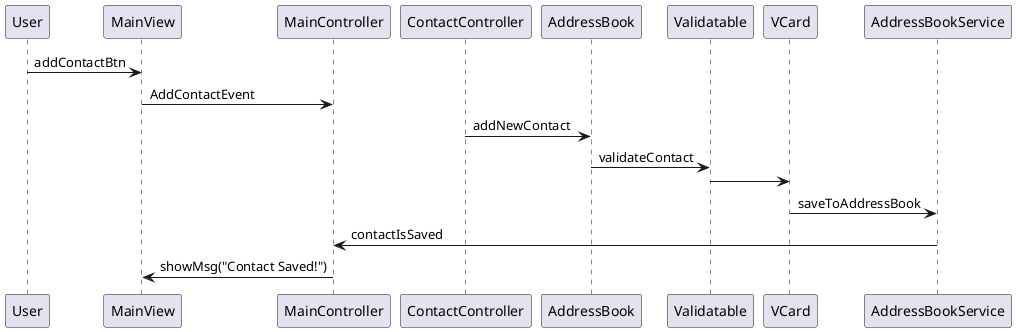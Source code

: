@startuml

User  -> MainView: addContactBtn
MainView  -> MainController: AddContactEvent
ContactController-> AddressBook: addNewContact
AddressBook -> Validatable: validateContact
Validatable -> VCard: 
VCard -> AddressBookService: saveToAddressBook
AddressBookService -> MainController: contactIsSaved
MainController -> MainView: showMsg("Contact Saved!")

@enduml
